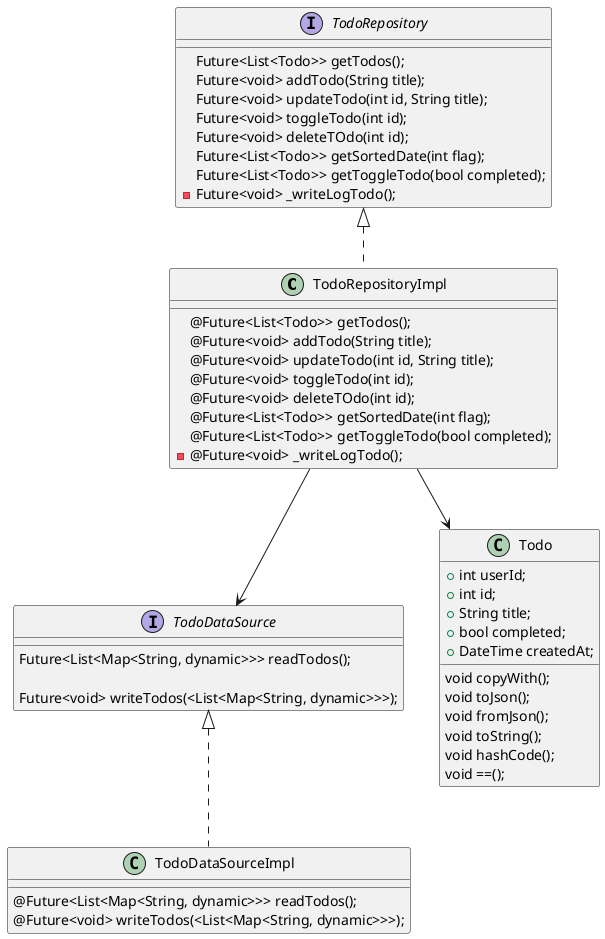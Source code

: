@startuml

class TodoRepositoryImpl implements TodoRepository{
     @Future<List<Todo>> getTodos();
     @Future<void> addTodo(String title);
     @Future<void> updateTodo(int id, String title);
     @Future<void> toggleTodo(int id);
     @Future<void> deleteTOdo(int id);
     @Future<List<Todo>> getSortedDate(int flag);
     @Future<List<Todo>> getToggleTodo(bool completed);
     - @Future<void> _writeLogTodo();

}

interface TodoRepository {
    Future<List<Todo>> getTodos();
    Future<void> addTodo(String title);
    Future<void> updateTodo(int id, String title);
    Future<void> toggleTodo(int id);
    Future<void> deleteTOdo(int id);
    Future<List<Todo>> getSortedDate(int flag);
    Future<List<Todo>> getToggleTodo(bool completed);
    - Future<void> _writeLogTodo();
}



class TodoDataSourceImpl implements TodoDataSource{
    @Future<List<Map<String, dynamic>>> readTodos();


    @Future<void> writeTodos(<List<Map<String, dynamic>>>);
}


interface TodoDataSource {
    Future<List<Map<String, dynamic>>> readTodos();

    Future<void> writeTodos(<List<Map<String, dynamic>>>);
}

class Todo {
    + int userId;
    + int id;
    + String title;
    + bool completed;
    + DateTime createdAt;

    void copyWith();
    void toJson();
    void fromJson();
    void toString();
    void hashCode();
    void ==();
}

TodoRepositoryImpl --> Todo
TodoRepositoryImpl --> TodoDataSource

@enduml
